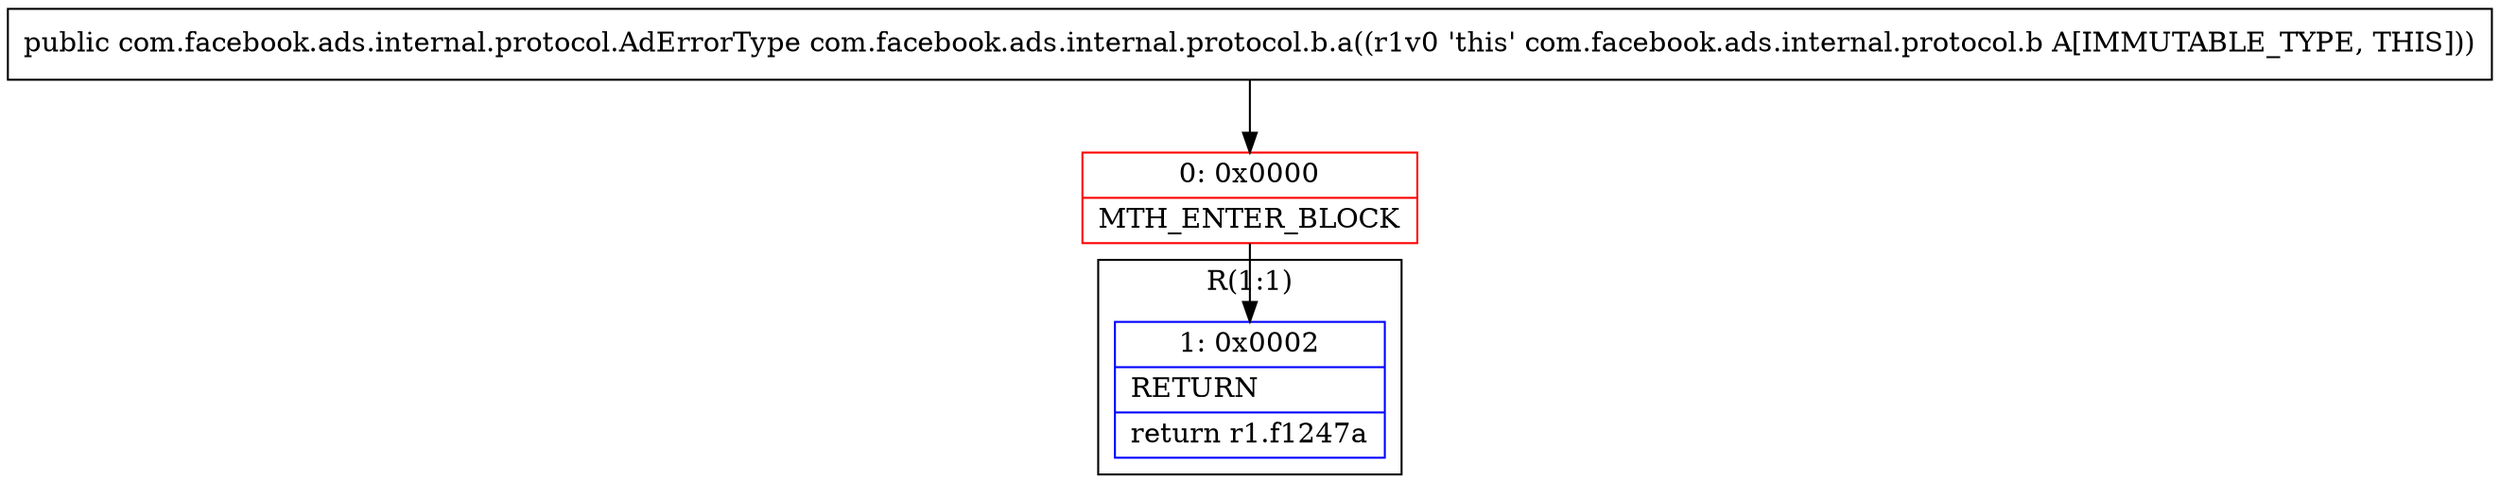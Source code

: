 digraph "CFG forcom.facebook.ads.internal.protocol.b.a()Lcom\/facebook\/ads\/internal\/protocol\/AdErrorType;" {
subgraph cluster_Region_1364308722 {
label = "R(1:1)";
node [shape=record,color=blue];
Node_1 [shape=record,label="{1\:\ 0x0002|RETURN\l|return r1.f1247a\l}"];
}
Node_0 [shape=record,color=red,label="{0\:\ 0x0000|MTH_ENTER_BLOCK\l}"];
MethodNode[shape=record,label="{public com.facebook.ads.internal.protocol.AdErrorType com.facebook.ads.internal.protocol.b.a((r1v0 'this' com.facebook.ads.internal.protocol.b A[IMMUTABLE_TYPE, THIS])) }"];
MethodNode -> Node_0;
Node_0 -> Node_1;
}

